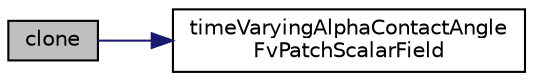 digraph "clone"
{
  bgcolor="transparent";
  edge [fontname="Helvetica",fontsize="10",labelfontname="Helvetica",labelfontsize="10"];
  node [fontname="Helvetica",fontsize="10",shape=record];
  rankdir="LR";
  Node1 [label="clone",height=0.2,width=0.4,color="black", fillcolor="grey75", style="filled", fontcolor="black"];
  Node1 -> Node2 [color="midnightblue",fontsize="10",style="solid",fontname="Helvetica"];
  Node2 [label="timeVaryingAlphaContactAngle\lFvPatchScalarField",height=0.2,width=0.4,color="black",URL="$a02691.html#a2c1f854bcbb3ecaf9b9ab70a297ddddd",tooltip="Construct from patch and internal field. "];
}
